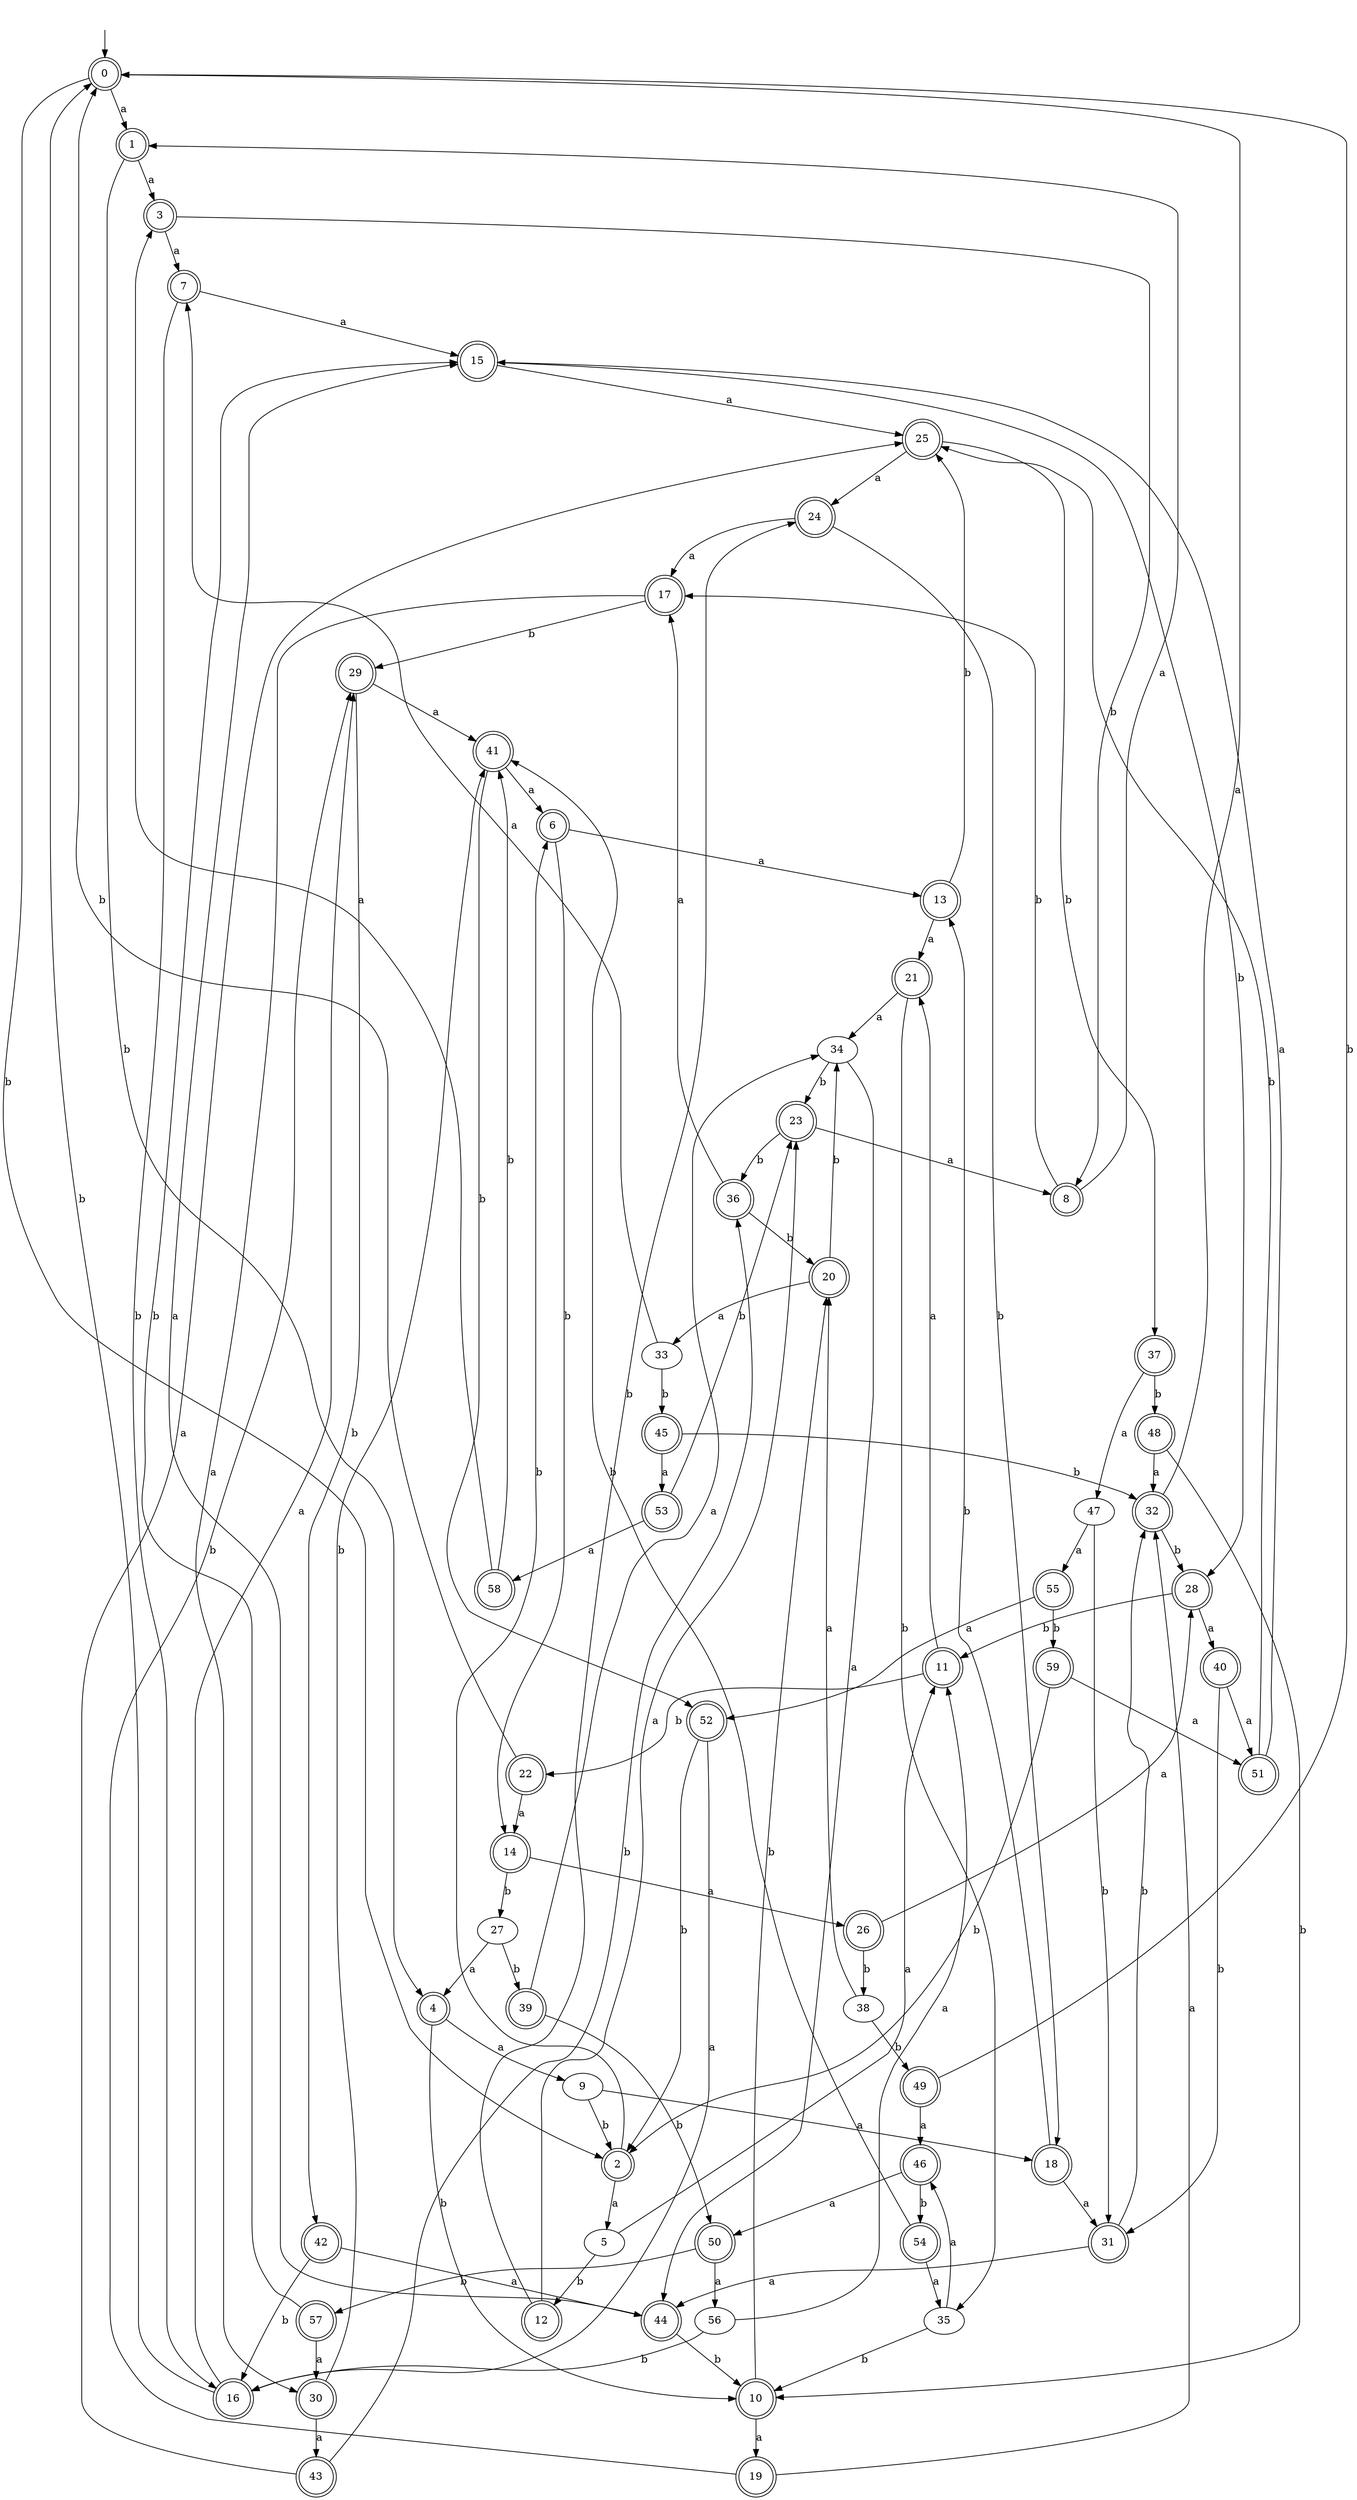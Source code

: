 digraph RandomDFA {
  __start0 [label="", shape=none];
  __start0 -> 0 [label=""];
  0 [shape=circle] [shape=doublecircle]
  0 -> 1 [label="a"]
  0 -> 2 [label="b"]
  1 [shape=doublecircle]
  1 -> 3 [label="a"]
  1 -> 4 [label="b"]
  2 [shape=doublecircle]
  2 -> 5 [label="a"]
  2 -> 6 [label="b"]
  3 [shape=doublecircle]
  3 -> 7 [label="a"]
  3 -> 8 [label="b"]
  4 [shape=doublecircle]
  4 -> 9 [label="a"]
  4 -> 10 [label="b"]
  5
  5 -> 11 [label="a"]
  5 -> 12 [label="b"]
  6 [shape=doublecircle]
  6 -> 13 [label="a"]
  6 -> 14 [label="b"]
  7 [shape=doublecircle]
  7 -> 15 [label="a"]
  7 -> 16 [label="b"]
  8 [shape=doublecircle]
  8 -> 1 [label="a"]
  8 -> 17 [label="b"]
  9
  9 -> 18 [label="a"]
  9 -> 2 [label="b"]
  10 [shape=doublecircle]
  10 -> 19 [label="a"]
  10 -> 20 [label="b"]
  11 [shape=doublecircle]
  11 -> 21 [label="a"]
  11 -> 22 [label="b"]
  12 [shape=doublecircle]
  12 -> 23 [label="a"]
  12 -> 24 [label="b"]
  13 [shape=doublecircle]
  13 -> 21 [label="a"]
  13 -> 25 [label="b"]
  14 [shape=doublecircle]
  14 -> 26 [label="a"]
  14 -> 27 [label="b"]
  15 [shape=doublecircle]
  15 -> 25 [label="a"]
  15 -> 28 [label="b"]
  16 [shape=doublecircle]
  16 -> 29 [label="a"]
  16 -> 0 [label="b"]
  17 [shape=doublecircle]
  17 -> 30 [label="a"]
  17 -> 29 [label="b"]
  18 [shape=doublecircle]
  18 -> 31 [label="a"]
  18 -> 13 [label="b"]
  19 [shape=doublecircle]
  19 -> 32 [label="a"]
  19 -> 29 [label="b"]
  20 [shape=doublecircle]
  20 -> 33 [label="a"]
  20 -> 34 [label="b"]
  21 [shape=doublecircle]
  21 -> 34 [label="a"]
  21 -> 35 [label="b"]
  22 [shape=doublecircle]
  22 -> 14 [label="a"]
  22 -> 0 [label="b"]
  23 [shape=doublecircle]
  23 -> 8 [label="a"]
  23 -> 36 [label="b"]
  24 [shape=doublecircle]
  24 -> 17 [label="a"]
  24 -> 18 [label="b"]
  25 [shape=doublecircle]
  25 -> 24 [label="a"]
  25 -> 37 [label="b"]
  26 [shape=doublecircle]
  26 -> 28 [label="a"]
  26 -> 38 [label="b"]
  27
  27 -> 4 [label="a"]
  27 -> 39 [label="b"]
  28 [shape=doublecircle]
  28 -> 40 [label="a"]
  28 -> 11 [label="b"]
  29 [shape=doublecircle]
  29 -> 41 [label="a"]
  29 -> 42 [label="b"]
  30 [shape=doublecircle]
  30 -> 43 [label="a"]
  30 -> 41 [label="b"]
  31 [shape=doublecircle]
  31 -> 44 [label="a"]
  31 -> 32 [label="b"]
  32 [shape=doublecircle]
  32 -> 0 [label="a"]
  32 -> 28 [label="b"]
  33
  33 -> 7 [label="a"]
  33 -> 45 [label="b"]
  34
  34 -> 44 [label="a"]
  34 -> 23 [label="b"]
  35
  35 -> 46 [label="a"]
  35 -> 10 [label="b"]
  36 [shape=doublecircle]
  36 -> 17 [label="a"]
  36 -> 20 [label="b"]
  37 [shape=doublecircle]
  37 -> 47 [label="a"]
  37 -> 48 [label="b"]
  38
  38 -> 20 [label="a"]
  38 -> 49 [label="b"]
  39 [shape=doublecircle]
  39 -> 34 [label="a"]
  39 -> 50 [label="b"]
  40 [shape=doublecircle]
  40 -> 51 [label="a"]
  40 -> 31 [label="b"]
  41 [shape=doublecircle]
  41 -> 6 [label="a"]
  41 -> 52 [label="b"]
  42 [shape=doublecircle]
  42 -> 44 [label="a"]
  42 -> 16 [label="b"]
  43 [shape=doublecircle]
  43 -> 25 [label="a"]
  43 -> 36 [label="b"]
  44 [shape=doublecircle]
  44 -> 15 [label="a"]
  44 -> 10 [label="b"]
  45 [shape=doublecircle]
  45 -> 53 [label="a"]
  45 -> 32 [label="b"]
  46 [shape=doublecircle]
  46 -> 50 [label="a"]
  46 -> 54 [label="b"]
  47
  47 -> 55 [label="a"]
  47 -> 31 [label="b"]
  48 [shape=doublecircle]
  48 -> 32 [label="a"]
  48 -> 10 [label="b"]
  49 [shape=doublecircle]
  49 -> 46 [label="a"]
  49 -> 0 [label="b"]
  50 [shape=doublecircle]
  50 -> 56 [label="a"]
  50 -> 57 [label="b"]
  51 [shape=doublecircle]
  51 -> 15 [label="a"]
  51 -> 25 [label="b"]
  52 [shape=doublecircle]
  52 -> 16 [label="a"]
  52 -> 2 [label="b"]
  53 [shape=doublecircle]
  53 -> 58 [label="a"]
  53 -> 23 [label="b"]
  54 [shape=doublecircle]
  54 -> 35 [label="a"]
  54 -> 41 [label="b"]
  55 [shape=doublecircle]
  55 -> 52 [label="a"]
  55 -> 59 [label="b"]
  56
  56 -> 11 [label="a"]
  56 -> 16 [label="b"]
  57 [shape=doublecircle]
  57 -> 30 [label="a"]
  57 -> 15 [label="b"]
  58 [shape=doublecircle]
  58 -> 3 [label="a"]
  58 -> 41 [label="b"]
  59 [shape=doublecircle]
  59 -> 51 [label="a"]
  59 -> 2 [label="b"]
}
